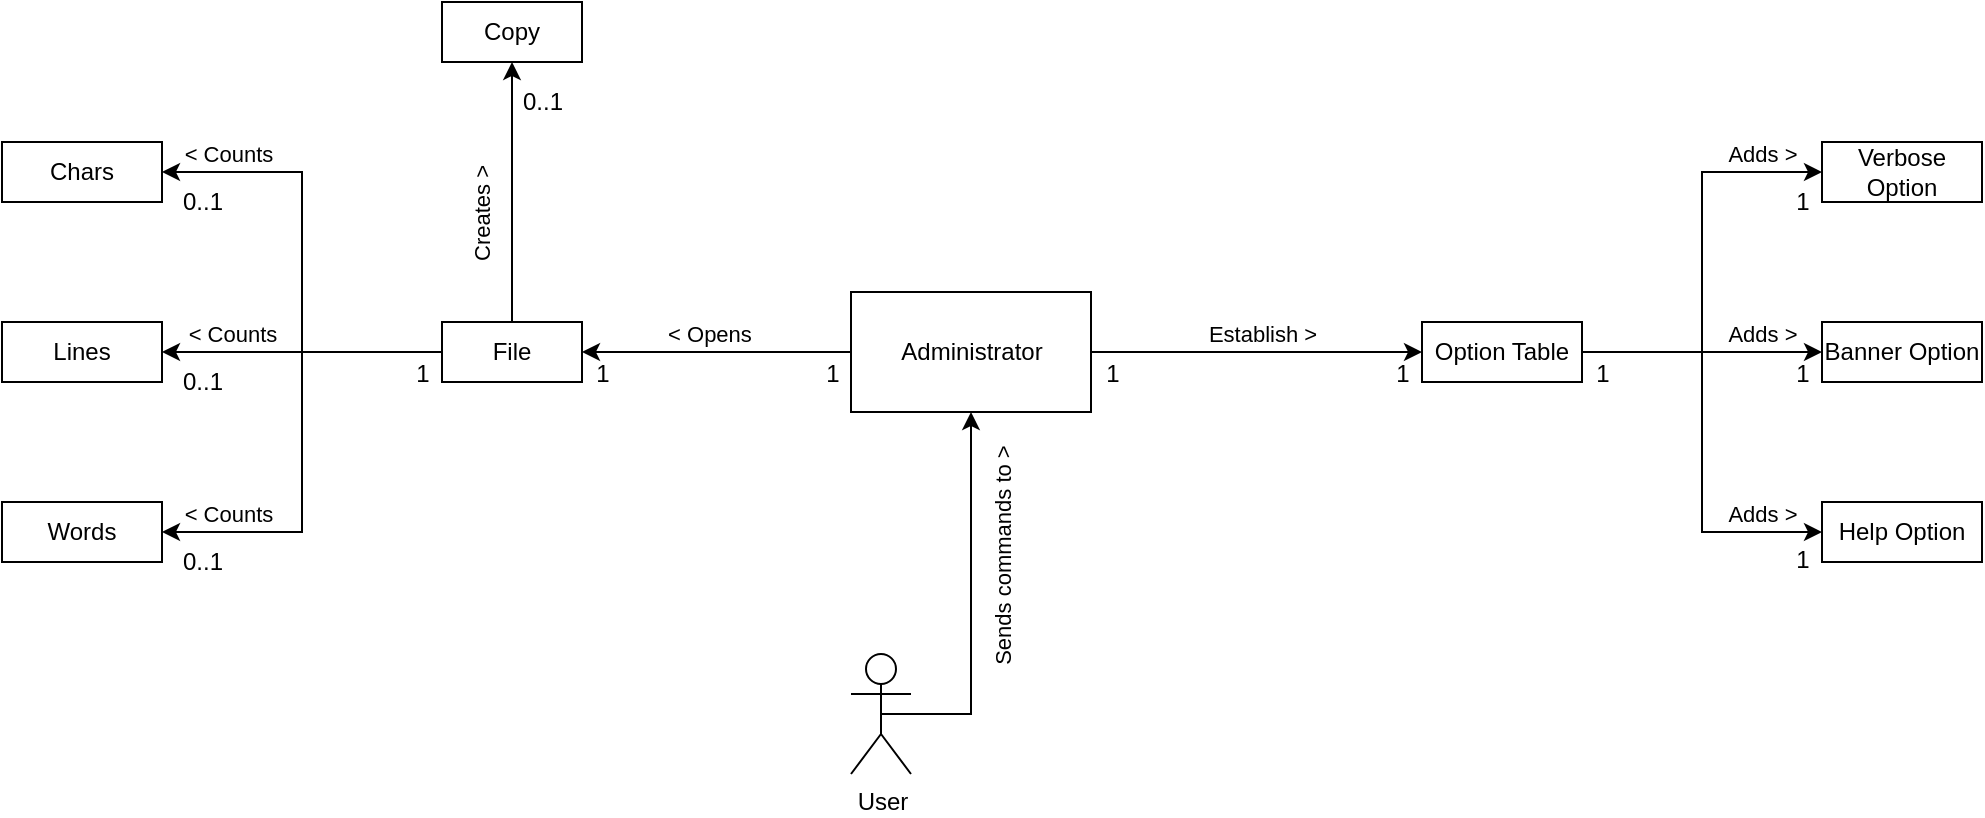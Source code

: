 <mxfile version="13.8.0" type="github"><diagram id="C5RBs43oDa-KdzZeNtuy" name="Page-1"><mxGraphModel dx="1312" dy="639" grid="1" gridSize="10" guides="1" tooltips="1" connect="1" arrows="1" fold="1" page="1" pageScale="1" pageWidth="1169" pageHeight="827" math="0" shadow="0"><root><mxCell id="WIyWlLk6GJQsqaUBKTNV-0"/><mxCell id="WIyWlLk6GJQsqaUBKTNV-1" parent="WIyWlLk6GJQsqaUBKTNV-0"/><mxCell id="8A9pHUBznrexFLD6_nlA-4" value="Creates &amp;gt;" style="edgeStyle=orthogonalEdgeStyle;rounded=0;orthogonalLoop=1;jettySize=auto;html=1;exitX=0.5;exitY=0;exitDx=0;exitDy=0;entryX=0.5;entryY=1;entryDx=0;entryDy=0;horizontal=0;" parent="WIyWlLk6GJQsqaUBKTNV-1" source="LxYAtH9U7Fuo-5kLsAKj-0" target="LxYAtH9U7Fuo-5kLsAKj-1" edge="1"><mxGeometry x="-0.169" y="15" relative="1" as="geometry"><Array as="points"><mxPoint x="355" y="154"/></Array><mxPoint as="offset"/></mxGeometry></mxCell><mxCell id="8A9pHUBznrexFLD6_nlA-5" value="&amp;lt; Counts" style="edgeStyle=orthogonalEdgeStyle;rounded=0;orthogonalLoop=1;jettySize=auto;html=1;exitX=0;exitY=0.5;exitDx=0;exitDy=0;entryX=1;entryY=0.5;entryDx=0;entryDy=0;" parent="WIyWlLk6GJQsqaUBKTNV-1" source="LxYAtH9U7Fuo-5kLsAKj-0" target="LxYAtH9U7Fuo-5kLsAKj-4" edge="1"><mxGeometry x="0.5" y="-9" relative="1" as="geometry"><mxPoint as="offset"/></mxGeometry></mxCell><mxCell id="8A9pHUBznrexFLD6_nlA-6" value="&amp;lt; Counts" style="edgeStyle=orthogonalEdgeStyle;rounded=0;orthogonalLoop=1;jettySize=auto;html=1;exitX=0;exitY=0.5;exitDx=0;exitDy=0;entryX=1;entryY=0.5;entryDx=0;entryDy=0;" parent="WIyWlLk6GJQsqaUBKTNV-1" source="LxYAtH9U7Fuo-5kLsAKj-0" target="LxYAtH9U7Fuo-5kLsAKj-3" edge="1"><mxGeometry x="0.714" y="-9" relative="1" as="geometry"><mxPoint as="offset"/></mxGeometry></mxCell><mxCell id="8A9pHUBznrexFLD6_nlA-7" value="&amp;lt; Counts" style="edgeStyle=orthogonalEdgeStyle;rounded=0;orthogonalLoop=1;jettySize=auto;html=1;exitX=0;exitY=0.5;exitDx=0;exitDy=0;entryX=1;entryY=0.5;entryDx=0;entryDy=0;" parent="WIyWlLk6GJQsqaUBKTNV-1" source="LxYAtH9U7Fuo-5kLsAKj-0" target="LxYAtH9U7Fuo-5kLsAKj-5" edge="1"><mxGeometry x="0.714" y="-9" relative="1" as="geometry"><mxPoint as="offset"/></mxGeometry></mxCell><mxCell id="LxYAtH9U7Fuo-5kLsAKj-0" value="File" style="rounded=0;whiteSpace=wrap;html=1;" parent="WIyWlLk6GJQsqaUBKTNV-1" vertex="1"><mxGeometry x="320" y="284" width="70" height="30" as="geometry"/></mxCell><mxCell id="LxYAtH9U7Fuo-5kLsAKj-1" value="Copy" style="rounded=0;whiteSpace=wrap;html=1;" parent="WIyWlLk6GJQsqaUBKTNV-1" vertex="1"><mxGeometry x="320" y="124" width="70" height="30" as="geometry"/></mxCell><mxCell id="LxYAtH9U7Fuo-5kLsAKj-3" value="Chars" style="rounded=0;whiteSpace=wrap;html=1;" parent="WIyWlLk6GJQsqaUBKTNV-1" vertex="1"><mxGeometry x="100" y="194" width="80" height="30" as="geometry"/></mxCell><mxCell id="LxYAtH9U7Fuo-5kLsAKj-4" value="Lines" style="rounded=0;whiteSpace=wrap;html=1;" parent="WIyWlLk6GJQsqaUBKTNV-1" vertex="1"><mxGeometry x="100" y="284" width="80" height="30" as="geometry"/></mxCell><mxCell id="LxYAtH9U7Fuo-5kLsAKj-5" value="Words" style="rounded=0;whiteSpace=wrap;html=1;" parent="WIyWlLk6GJQsqaUBKTNV-1" vertex="1"><mxGeometry x="100" y="374" width="80" height="30" as="geometry"/></mxCell><mxCell id="8A9pHUBznrexFLD6_nlA-1" value="&amp;lt; Opens&amp;nbsp;" style="edgeStyle=orthogonalEdgeStyle;rounded=0;orthogonalLoop=1;jettySize=auto;html=1;exitX=0;exitY=0.5;exitDx=0;exitDy=0;entryX=1;entryY=0.5;entryDx=0;entryDy=0;" parent="WIyWlLk6GJQsqaUBKTNV-1" source="LxYAtH9U7Fuo-5kLsAKj-19" target="LxYAtH9U7Fuo-5kLsAKj-0" edge="1"><mxGeometry x="0.031" y="-9" relative="1" as="geometry"><mxPoint as="offset"/></mxGeometry></mxCell><mxCell id="8A9pHUBznrexFLD6_nlA-2" value="Establish &amp;gt;" style="edgeStyle=orthogonalEdgeStyle;rounded=0;orthogonalLoop=1;jettySize=auto;html=1;exitX=1;exitY=0.5;exitDx=0;exitDy=0;entryX=0;entryY=0.5;entryDx=0;entryDy=0;" parent="WIyWlLk6GJQsqaUBKTNV-1" source="LxYAtH9U7Fuo-5kLsAKj-19" target="LxYAtH9U7Fuo-5kLsAKj-20" edge="1"><mxGeometry x="0.033" y="9" relative="1" as="geometry"><mxPoint as="offset"/></mxGeometry></mxCell><mxCell id="LxYAtH9U7Fuo-5kLsAKj-19" value="Administrator" style="rounded=0;whiteSpace=wrap;html=1;" parent="WIyWlLk6GJQsqaUBKTNV-1" vertex="1"><mxGeometry x="524.5" y="269" width="120" height="60" as="geometry"/></mxCell><mxCell id="8A9pHUBznrexFLD6_nlA-3" value="Adds &amp;gt;" style="edgeStyle=orthogonalEdgeStyle;rounded=0;orthogonalLoop=1;jettySize=auto;html=1;exitX=1;exitY=0.5;exitDx=0;exitDy=0;entryX=0;entryY=0.5;entryDx=0;entryDy=0;" parent="WIyWlLk6GJQsqaUBKTNV-1" source="LxYAtH9U7Fuo-5kLsAKj-20" target="LxYAtH9U7Fuo-5kLsAKj-23" edge="1"><mxGeometry x="0.714" y="9" relative="1" as="geometry"><mxPoint as="offset"/></mxGeometry></mxCell><mxCell id="8A9pHUBznrexFLD6_nlA-8" value="Adds &amp;gt;" style="edgeStyle=orthogonalEdgeStyle;rounded=0;orthogonalLoop=1;jettySize=auto;html=1;exitX=1;exitY=0.5;exitDx=0;exitDy=0;entryX=0;entryY=0.5;entryDx=0;entryDy=0;" parent="WIyWlLk6GJQsqaUBKTNV-1" source="LxYAtH9U7Fuo-5kLsAKj-20" target="LxYAtH9U7Fuo-5kLsAKj-22" edge="1"><mxGeometry x="0.5" y="9" relative="1" as="geometry"><mxPoint as="offset"/></mxGeometry></mxCell><mxCell id="8A9pHUBznrexFLD6_nlA-9" value="Adds &amp;gt;" style="edgeStyle=orthogonalEdgeStyle;rounded=0;orthogonalLoop=1;jettySize=auto;html=1;exitX=1;exitY=0.5;exitDx=0;exitDy=0;entryX=0;entryY=0.5;entryDx=0;entryDy=0;" parent="WIyWlLk6GJQsqaUBKTNV-1" source="LxYAtH9U7Fuo-5kLsAKj-20" target="LxYAtH9U7Fuo-5kLsAKj-21" edge="1"><mxGeometry x="0.714" y="9" relative="1" as="geometry"><mxPoint as="offset"/></mxGeometry></mxCell><mxCell id="LxYAtH9U7Fuo-5kLsAKj-20" value="Option Table" style="whiteSpace=wrap;html=1;" parent="WIyWlLk6GJQsqaUBKTNV-1" vertex="1"><mxGeometry x="810" y="284" width="80" height="30" as="geometry"/></mxCell><mxCell id="LxYAtH9U7Fuo-5kLsAKj-21" value="Help Option" style="whiteSpace=wrap;html=1;" parent="WIyWlLk6GJQsqaUBKTNV-1" vertex="1"><mxGeometry x="1010" y="374" width="80" height="30" as="geometry"/></mxCell><mxCell id="LxYAtH9U7Fuo-5kLsAKj-22" value="Banner Option" style="whiteSpace=wrap;html=1;" parent="WIyWlLk6GJQsqaUBKTNV-1" vertex="1"><mxGeometry x="1010" y="284" width="80" height="30" as="geometry"/></mxCell><mxCell id="LxYAtH9U7Fuo-5kLsAKj-23" value="Verbose Option" style="whiteSpace=wrap;html=1;" parent="WIyWlLk6GJQsqaUBKTNV-1" vertex="1"><mxGeometry x="1010" y="194" width="80" height="30" as="geometry"/></mxCell><mxCell id="8A9pHUBznrexFLD6_nlA-22" value="0..1" style="text;html=1;align=center;verticalAlign=middle;resizable=0;points=[];autosize=1;" parent="WIyWlLk6GJQsqaUBKTNV-1" vertex="1"><mxGeometry x="180" y="394" width="40" height="20" as="geometry"/></mxCell><mxCell id="8A9pHUBznrexFLD6_nlA-23" value="0..1" style="text;html=1;align=center;verticalAlign=middle;resizable=0;points=[];autosize=1;" parent="WIyWlLk6GJQsqaUBKTNV-1" vertex="1"><mxGeometry x="180" y="214" width="40" height="20" as="geometry"/></mxCell><mxCell id="8A9pHUBznrexFLD6_nlA-24" value="0..1" style="text;html=1;align=center;verticalAlign=middle;resizable=0;points=[];autosize=1;" parent="WIyWlLk6GJQsqaUBKTNV-1" vertex="1"><mxGeometry x="180" y="304" width="40" height="20" as="geometry"/></mxCell><mxCell id="8A9pHUBznrexFLD6_nlA-25" value="1" style="text;html=1;align=center;verticalAlign=middle;resizable=0;points=[];autosize=1;" parent="WIyWlLk6GJQsqaUBKTNV-1" vertex="1"><mxGeometry x="390" y="300" width="20" height="20" as="geometry"/></mxCell><mxCell id="8A9pHUBznrexFLD6_nlA-26" value="0..1" style="text;html=1;align=center;verticalAlign=middle;resizable=0;points=[];autosize=1;" parent="WIyWlLk6GJQsqaUBKTNV-1" vertex="1"><mxGeometry x="350" y="164" width="40" height="20" as="geometry"/></mxCell><mxCell id="8A9pHUBznrexFLD6_nlA-27" value="1" style="text;html=1;align=center;verticalAlign=middle;resizable=0;points=[];autosize=1;" parent="WIyWlLk6GJQsqaUBKTNV-1" vertex="1"><mxGeometry x="300" y="300" width="20" height="20" as="geometry"/></mxCell><mxCell id="8A9pHUBznrexFLD6_nlA-30" value="1" style="text;html=1;align=center;verticalAlign=middle;resizable=0;points=[];autosize=1;" parent="WIyWlLk6GJQsqaUBKTNV-1" vertex="1"><mxGeometry x="504.5" y="300" width="20" height="20" as="geometry"/></mxCell><mxCell id="8A9pHUBznrexFLD6_nlA-31" value="1" style="text;html=1;align=center;verticalAlign=middle;resizable=0;points=[];autosize=1;" parent="WIyWlLk6GJQsqaUBKTNV-1" vertex="1"><mxGeometry x="644.5" y="300" width="20" height="20" as="geometry"/></mxCell><mxCell id="8A9pHUBznrexFLD6_nlA-32" value="1" style="text;html=1;align=center;verticalAlign=middle;resizable=0;points=[];autosize=1;" parent="WIyWlLk6GJQsqaUBKTNV-1" vertex="1"><mxGeometry x="790" y="300" width="20" height="20" as="geometry"/></mxCell><mxCell id="8A9pHUBznrexFLD6_nlA-33" value="1" style="text;html=1;align=center;verticalAlign=middle;resizable=0;points=[];autosize=1;" parent="WIyWlLk6GJQsqaUBKTNV-1" vertex="1"><mxGeometry x="890" y="300" width="20" height="20" as="geometry"/></mxCell><mxCell id="8A9pHUBznrexFLD6_nlA-34" value="1" style="text;html=1;align=center;verticalAlign=middle;resizable=0;points=[];autosize=1;" parent="WIyWlLk6GJQsqaUBKTNV-1" vertex="1"><mxGeometry x="990" y="214" width="20" height="20" as="geometry"/></mxCell><mxCell id="8A9pHUBznrexFLD6_nlA-35" value="1" style="text;html=1;align=center;verticalAlign=middle;resizable=0;points=[];autosize=1;" parent="WIyWlLk6GJQsqaUBKTNV-1" vertex="1"><mxGeometry x="990" y="300" width="20" height="20" as="geometry"/></mxCell><mxCell id="8A9pHUBznrexFLD6_nlA-36" value="1" style="text;html=1;align=center;verticalAlign=middle;resizable=0;points=[];autosize=1;" parent="WIyWlLk6GJQsqaUBKTNV-1" vertex="1"><mxGeometry x="990" y="393" width="20" height="20" as="geometry"/></mxCell><mxCell id="PzBFC7s6BzZw8LWITzxd-3" value="Sends commands to &amp;gt;&amp;nbsp;" style="edgeStyle=orthogonalEdgeStyle;rounded=0;orthogonalLoop=1;jettySize=auto;html=1;exitX=0.5;exitY=0.5;exitDx=0;exitDy=0;exitPerimeter=0;entryX=0.5;entryY=1;entryDx=0;entryDy=0;horizontal=0;" edge="1" parent="WIyWlLk6GJQsqaUBKTNV-1" source="PzBFC7s6BzZw8LWITzxd-0" target="LxYAtH9U7Fuo-5kLsAKj-19"><mxGeometry x="0.276" y="-16" relative="1" as="geometry"><Array as="points"><mxPoint x="584" y="480"/></Array><mxPoint as="offset"/></mxGeometry></mxCell><mxCell id="PzBFC7s6BzZw8LWITzxd-0" value="User" style="shape=umlActor;verticalLabelPosition=bottom;verticalAlign=top;html=1;outlineConnect=0;" vertex="1" parent="WIyWlLk6GJQsqaUBKTNV-1"><mxGeometry x="524.5" y="450" width="30" height="60" as="geometry"/></mxCell></root></mxGraphModel></diagram></mxfile>